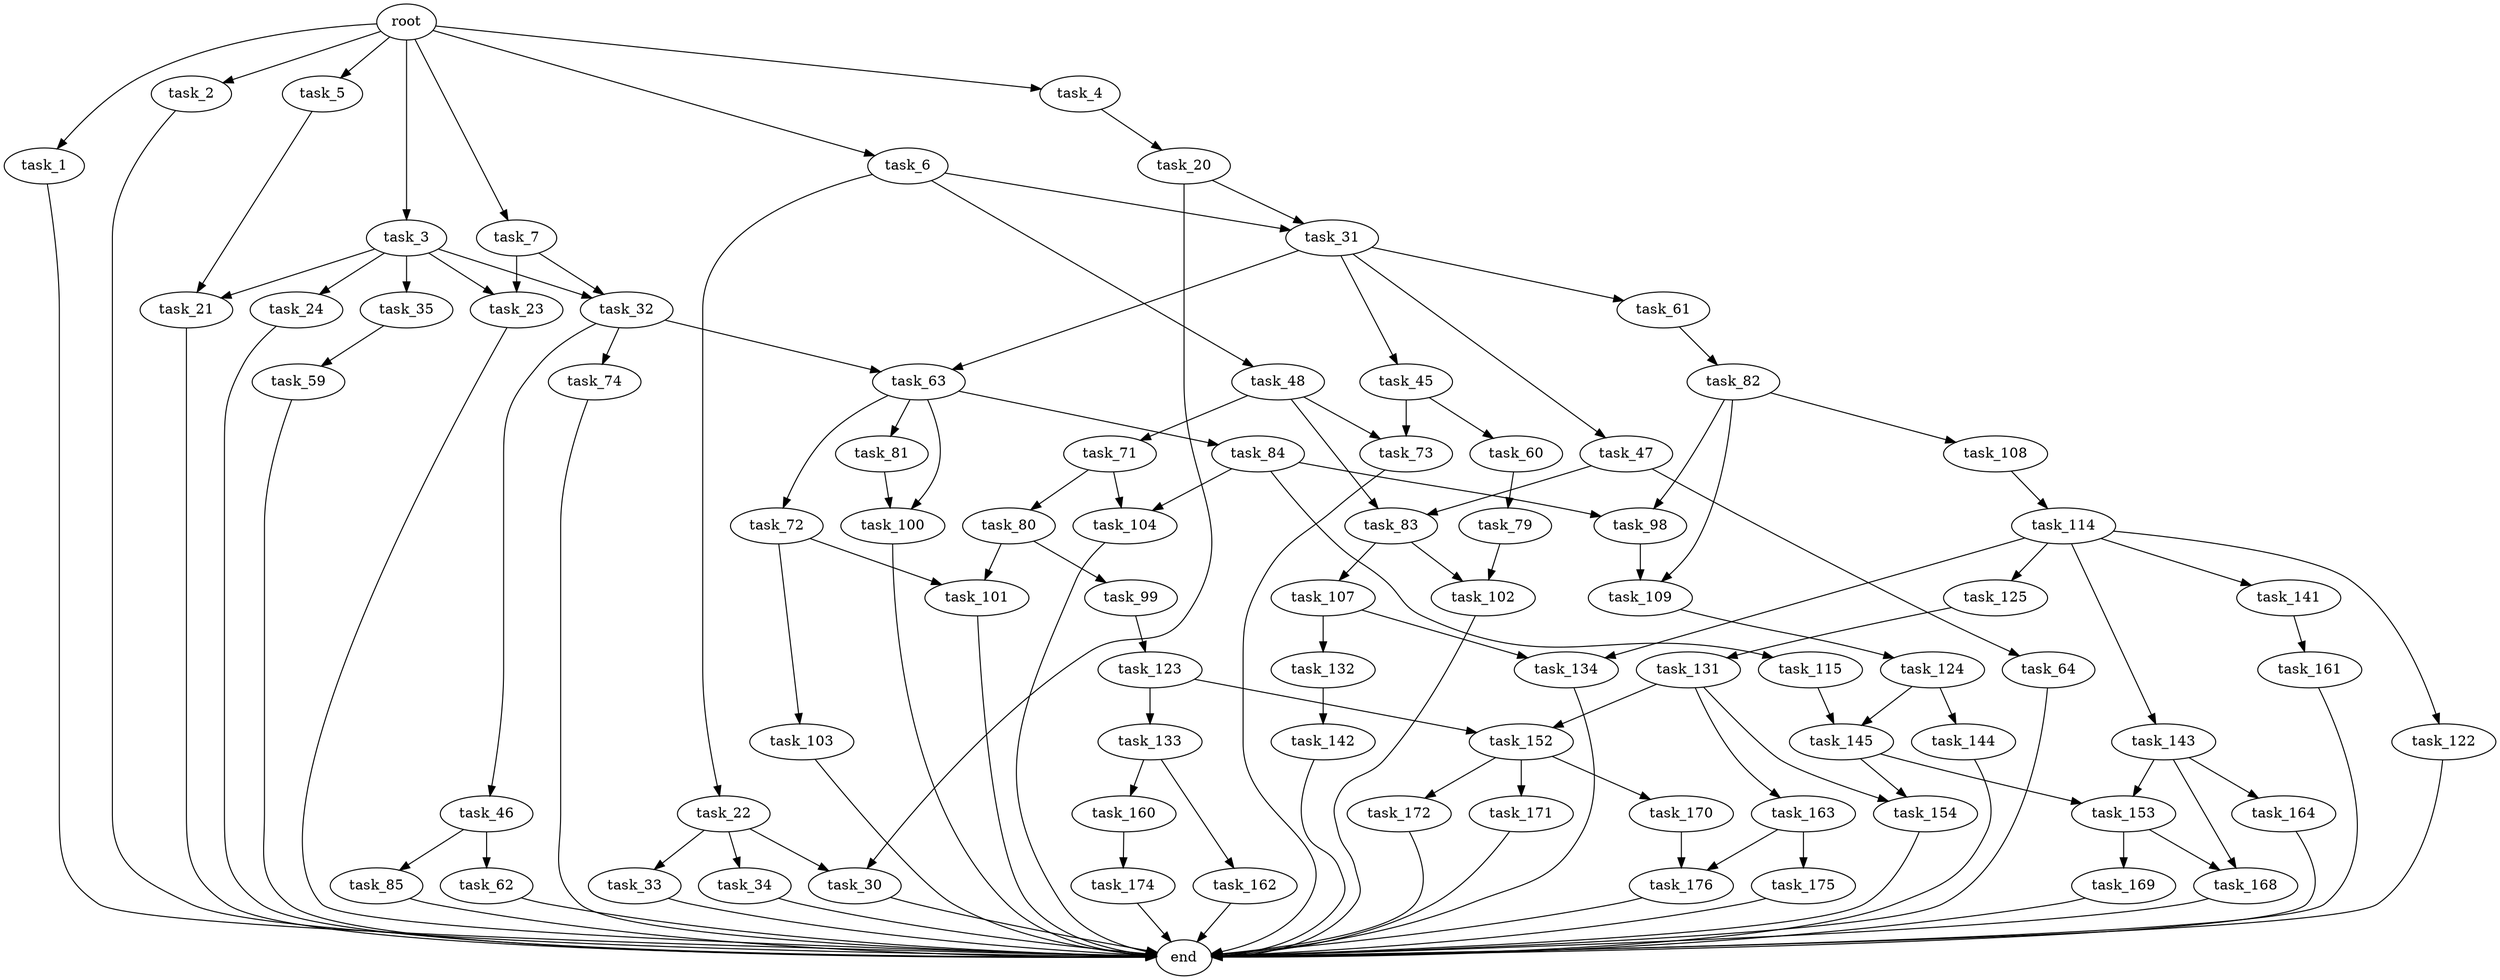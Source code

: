 digraph G {
  root [size="0.000000"];
  task_1 [size="489529644078.000000"];
  task_2 [size="21030165141.000000"];
  task_3 [size="68719476736.000000"];
  task_4 [size="34859352941.000000"];
  task_5 [size="216736980533.000000"];
  task_6 [size="6816410840.000000"];
  task_7 [size="146477724545.000000"];
  task_20 [size="187715997255.000000"];
  task_21 [size="23792595135.000000"];
  task_22 [size="5277342669.000000"];
  task_23 [size="28121682280.000000"];
  task_24 [size="854384059906.000000"];
  task_30 [size="829713640594.000000"];
  task_31 [size="28991029248.000000"];
  task_32 [size="782757789696.000000"];
  task_33 [size="68719476736.000000"];
  task_34 [size="549755813888.000000"];
  task_35 [size="48306351548.000000"];
  task_45 [size="5648296996.000000"];
  task_46 [size="231928233984.000000"];
  task_47 [size="4245580806.000000"];
  task_48 [size="549755813888.000000"];
  task_59 [size="68719476736.000000"];
  task_60 [size="8589934592.000000"];
  task_61 [size="368293445632.000000"];
  task_62 [size="782757789696.000000"];
  task_63 [size="68719476736.000000"];
  task_64 [size="1225945942244.000000"];
  task_71 [size="1684581654.000000"];
  task_72 [size="797739641618.000000"];
  task_73 [size="231928233984.000000"];
  task_74 [size="7249665369.000000"];
  task_79 [size="68719476736.000000"];
  task_80 [size="16597034405.000000"];
  task_81 [size="80145749656.000000"];
  task_82 [size="231928233984.000000"];
  task_83 [size="37687460821.000000"];
  task_84 [size="1073741824000.000000"];
  task_85 [size="68719476736.000000"];
  task_98 [size="11723004294.000000"];
  task_99 [size="35591238208.000000"];
  task_100 [size="1135268446068.000000"];
  task_101 [size="231928233984.000000"];
  task_102 [size="8542985391.000000"];
  task_103 [size="29464190776.000000"];
  task_104 [size="569752543229.000000"];
  task_107 [size="5154017891.000000"];
  task_108 [size="3017661575.000000"];
  task_109 [size="134510026891.000000"];
  task_114 [size="70616654458.000000"];
  task_115 [size="201761881607.000000"];
  task_122 [size="28991029248.000000"];
  task_123 [size="1073741824000.000000"];
  task_124 [size="8589934592.000000"];
  task_125 [size="125419644983.000000"];
  task_131 [size="231928233984.000000"];
  task_132 [size="1306626936081.000000"];
  task_133 [size="139451643981.000000"];
  task_134 [size="3237652221.000000"];
  task_141 [size="1073741824000.000000"];
  task_142 [size="5163459871.000000"];
  task_143 [size="110249339327.000000"];
  task_144 [size="53393002161.000000"];
  task_145 [size="368293445632.000000"];
  task_152 [size="169363906942.000000"];
  task_153 [size="782757789696.000000"];
  task_154 [size="8589934592.000000"];
  task_160 [size="488571456785.000000"];
  task_161 [size="68719476736.000000"];
  task_162 [size="8589934592.000000"];
  task_163 [size="111192634070.000000"];
  task_164 [size="166049141771.000000"];
  task_168 [size="8589934592.000000"];
  task_169 [size="134217728000.000000"];
  task_170 [size="782757789696.000000"];
  task_171 [size="533684455801.000000"];
  task_172 [size="12589667533.000000"];
  task_174 [size="134217728000.000000"];
  task_175 [size="9104343389.000000"];
  task_176 [size="231928233984.000000"];
  end [size="0.000000"];

  root -> task_1 [size="1.000000"];
  root -> task_2 [size="1.000000"];
  root -> task_3 [size="1.000000"];
  root -> task_4 [size="1.000000"];
  root -> task_5 [size="1.000000"];
  root -> task_6 [size="1.000000"];
  root -> task_7 [size="1.000000"];
  task_1 -> end [size="1.000000"];
  task_2 -> end [size="1.000000"];
  task_3 -> task_21 [size="134217728.000000"];
  task_3 -> task_23 [size="134217728.000000"];
  task_3 -> task_24 [size="134217728.000000"];
  task_3 -> task_32 [size="134217728.000000"];
  task_3 -> task_35 [size="134217728.000000"];
  task_4 -> task_20 [size="75497472.000000"];
  task_5 -> task_21 [size="301989888.000000"];
  task_6 -> task_22 [size="134217728.000000"];
  task_6 -> task_31 [size="134217728.000000"];
  task_6 -> task_48 [size="134217728.000000"];
  task_7 -> task_23 [size="134217728.000000"];
  task_7 -> task_32 [size="134217728.000000"];
  task_20 -> task_30 [size="134217728.000000"];
  task_20 -> task_31 [size="134217728.000000"];
  task_21 -> end [size="1.000000"];
  task_22 -> task_30 [size="134217728.000000"];
  task_22 -> task_33 [size="134217728.000000"];
  task_22 -> task_34 [size="134217728.000000"];
  task_23 -> end [size="1.000000"];
  task_24 -> end [size="1.000000"];
  task_30 -> end [size="1.000000"];
  task_31 -> task_45 [size="75497472.000000"];
  task_31 -> task_47 [size="75497472.000000"];
  task_31 -> task_61 [size="75497472.000000"];
  task_31 -> task_63 [size="75497472.000000"];
  task_32 -> task_46 [size="679477248.000000"];
  task_32 -> task_63 [size="679477248.000000"];
  task_32 -> task_74 [size="679477248.000000"];
  task_33 -> end [size="1.000000"];
  task_34 -> end [size="1.000000"];
  task_35 -> task_59 [size="209715200.000000"];
  task_45 -> task_60 [size="134217728.000000"];
  task_45 -> task_73 [size="134217728.000000"];
  task_46 -> task_62 [size="301989888.000000"];
  task_46 -> task_85 [size="301989888.000000"];
  task_47 -> task_64 [size="134217728.000000"];
  task_47 -> task_83 [size="134217728.000000"];
  task_48 -> task_71 [size="536870912.000000"];
  task_48 -> task_73 [size="536870912.000000"];
  task_48 -> task_83 [size="536870912.000000"];
  task_59 -> end [size="1.000000"];
  task_60 -> task_79 [size="33554432.000000"];
  task_61 -> task_82 [size="411041792.000000"];
  task_62 -> end [size="1.000000"];
  task_63 -> task_72 [size="134217728.000000"];
  task_63 -> task_81 [size="134217728.000000"];
  task_63 -> task_84 [size="134217728.000000"];
  task_63 -> task_100 [size="134217728.000000"];
  task_64 -> end [size="1.000000"];
  task_71 -> task_80 [size="75497472.000000"];
  task_71 -> task_104 [size="75497472.000000"];
  task_72 -> task_101 [size="679477248.000000"];
  task_72 -> task_103 [size="679477248.000000"];
  task_73 -> end [size="1.000000"];
  task_74 -> end [size="1.000000"];
  task_79 -> task_102 [size="134217728.000000"];
  task_80 -> task_99 [size="411041792.000000"];
  task_80 -> task_101 [size="411041792.000000"];
  task_81 -> task_100 [size="75497472.000000"];
  task_82 -> task_98 [size="301989888.000000"];
  task_82 -> task_108 [size="301989888.000000"];
  task_82 -> task_109 [size="301989888.000000"];
  task_83 -> task_102 [size="838860800.000000"];
  task_83 -> task_107 [size="838860800.000000"];
  task_84 -> task_98 [size="838860800.000000"];
  task_84 -> task_104 [size="838860800.000000"];
  task_84 -> task_115 [size="838860800.000000"];
  task_85 -> end [size="1.000000"];
  task_98 -> task_109 [size="536870912.000000"];
  task_99 -> task_123 [size="679477248.000000"];
  task_100 -> end [size="1.000000"];
  task_101 -> end [size="1.000000"];
  task_102 -> end [size="1.000000"];
  task_103 -> end [size="1.000000"];
  task_104 -> end [size="1.000000"];
  task_107 -> task_132 [size="536870912.000000"];
  task_107 -> task_134 [size="536870912.000000"];
  task_108 -> task_114 [size="75497472.000000"];
  task_109 -> task_124 [size="301989888.000000"];
  task_114 -> task_122 [size="75497472.000000"];
  task_114 -> task_125 [size="75497472.000000"];
  task_114 -> task_134 [size="75497472.000000"];
  task_114 -> task_141 [size="75497472.000000"];
  task_114 -> task_143 [size="75497472.000000"];
  task_115 -> task_145 [size="209715200.000000"];
  task_122 -> end [size="1.000000"];
  task_123 -> task_133 [size="838860800.000000"];
  task_123 -> task_152 [size="838860800.000000"];
  task_124 -> task_144 [size="33554432.000000"];
  task_124 -> task_145 [size="33554432.000000"];
  task_125 -> task_131 [size="134217728.000000"];
  task_131 -> task_152 [size="301989888.000000"];
  task_131 -> task_154 [size="301989888.000000"];
  task_131 -> task_163 [size="301989888.000000"];
  task_132 -> task_142 [size="838860800.000000"];
  task_133 -> task_160 [size="301989888.000000"];
  task_133 -> task_162 [size="301989888.000000"];
  task_134 -> end [size="1.000000"];
  task_141 -> task_161 [size="838860800.000000"];
  task_142 -> end [size="1.000000"];
  task_143 -> task_153 [size="209715200.000000"];
  task_143 -> task_164 [size="209715200.000000"];
  task_143 -> task_168 [size="209715200.000000"];
  task_144 -> end [size="1.000000"];
  task_145 -> task_153 [size="411041792.000000"];
  task_145 -> task_154 [size="411041792.000000"];
  task_152 -> task_170 [size="134217728.000000"];
  task_152 -> task_171 [size="134217728.000000"];
  task_152 -> task_172 [size="134217728.000000"];
  task_153 -> task_168 [size="679477248.000000"];
  task_153 -> task_169 [size="679477248.000000"];
  task_154 -> end [size="1.000000"];
  task_160 -> task_174 [size="411041792.000000"];
  task_161 -> end [size="1.000000"];
  task_162 -> end [size="1.000000"];
  task_163 -> task_175 [size="411041792.000000"];
  task_163 -> task_176 [size="411041792.000000"];
  task_164 -> end [size="1.000000"];
  task_168 -> end [size="1.000000"];
  task_169 -> end [size="1.000000"];
  task_170 -> task_176 [size="679477248.000000"];
  task_171 -> end [size="1.000000"];
  task_172 -> end [size="1.000000"];
  task_174 -> end [size="1.000000"];
  task_175 -> end [size="1.000000"];
  task_176 -> end [size="1.000000"];
}
